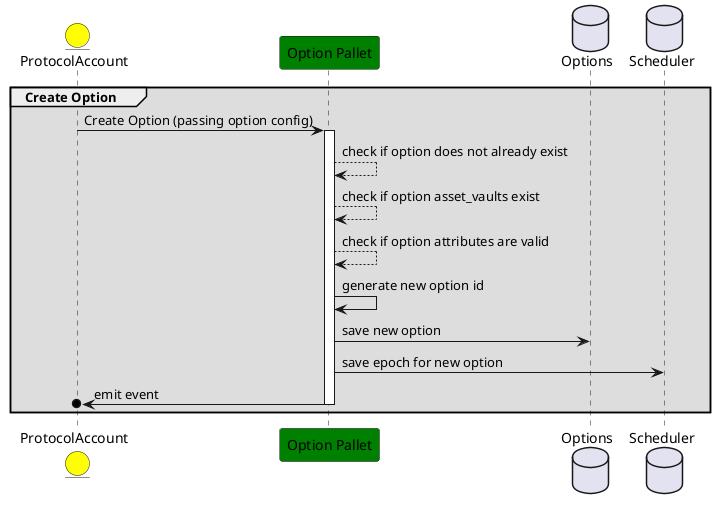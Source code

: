@startuml
entity ProtocolAccount #yellow
participant "Option Pallet" as Protocol #green
database Options
database Scheduler

group #00000022 Create Option
ProtocolAccount -> Protocol: Create Option (passing option config)
activate Protocol
Protocol --> Protocol: check if option does not already exist
Protocol --> Protocol: check if option asset_vaults exist
Protocol --> Protocol: check if option attributes are valid
Protocol -> Protocol: generate new option id
Protocol -> Options: save new option
Protocol -> Scheduler: save epoch for new option
ProtocolAccount o<- Protocol: emit event
deactivate Protocol
end
@enduml